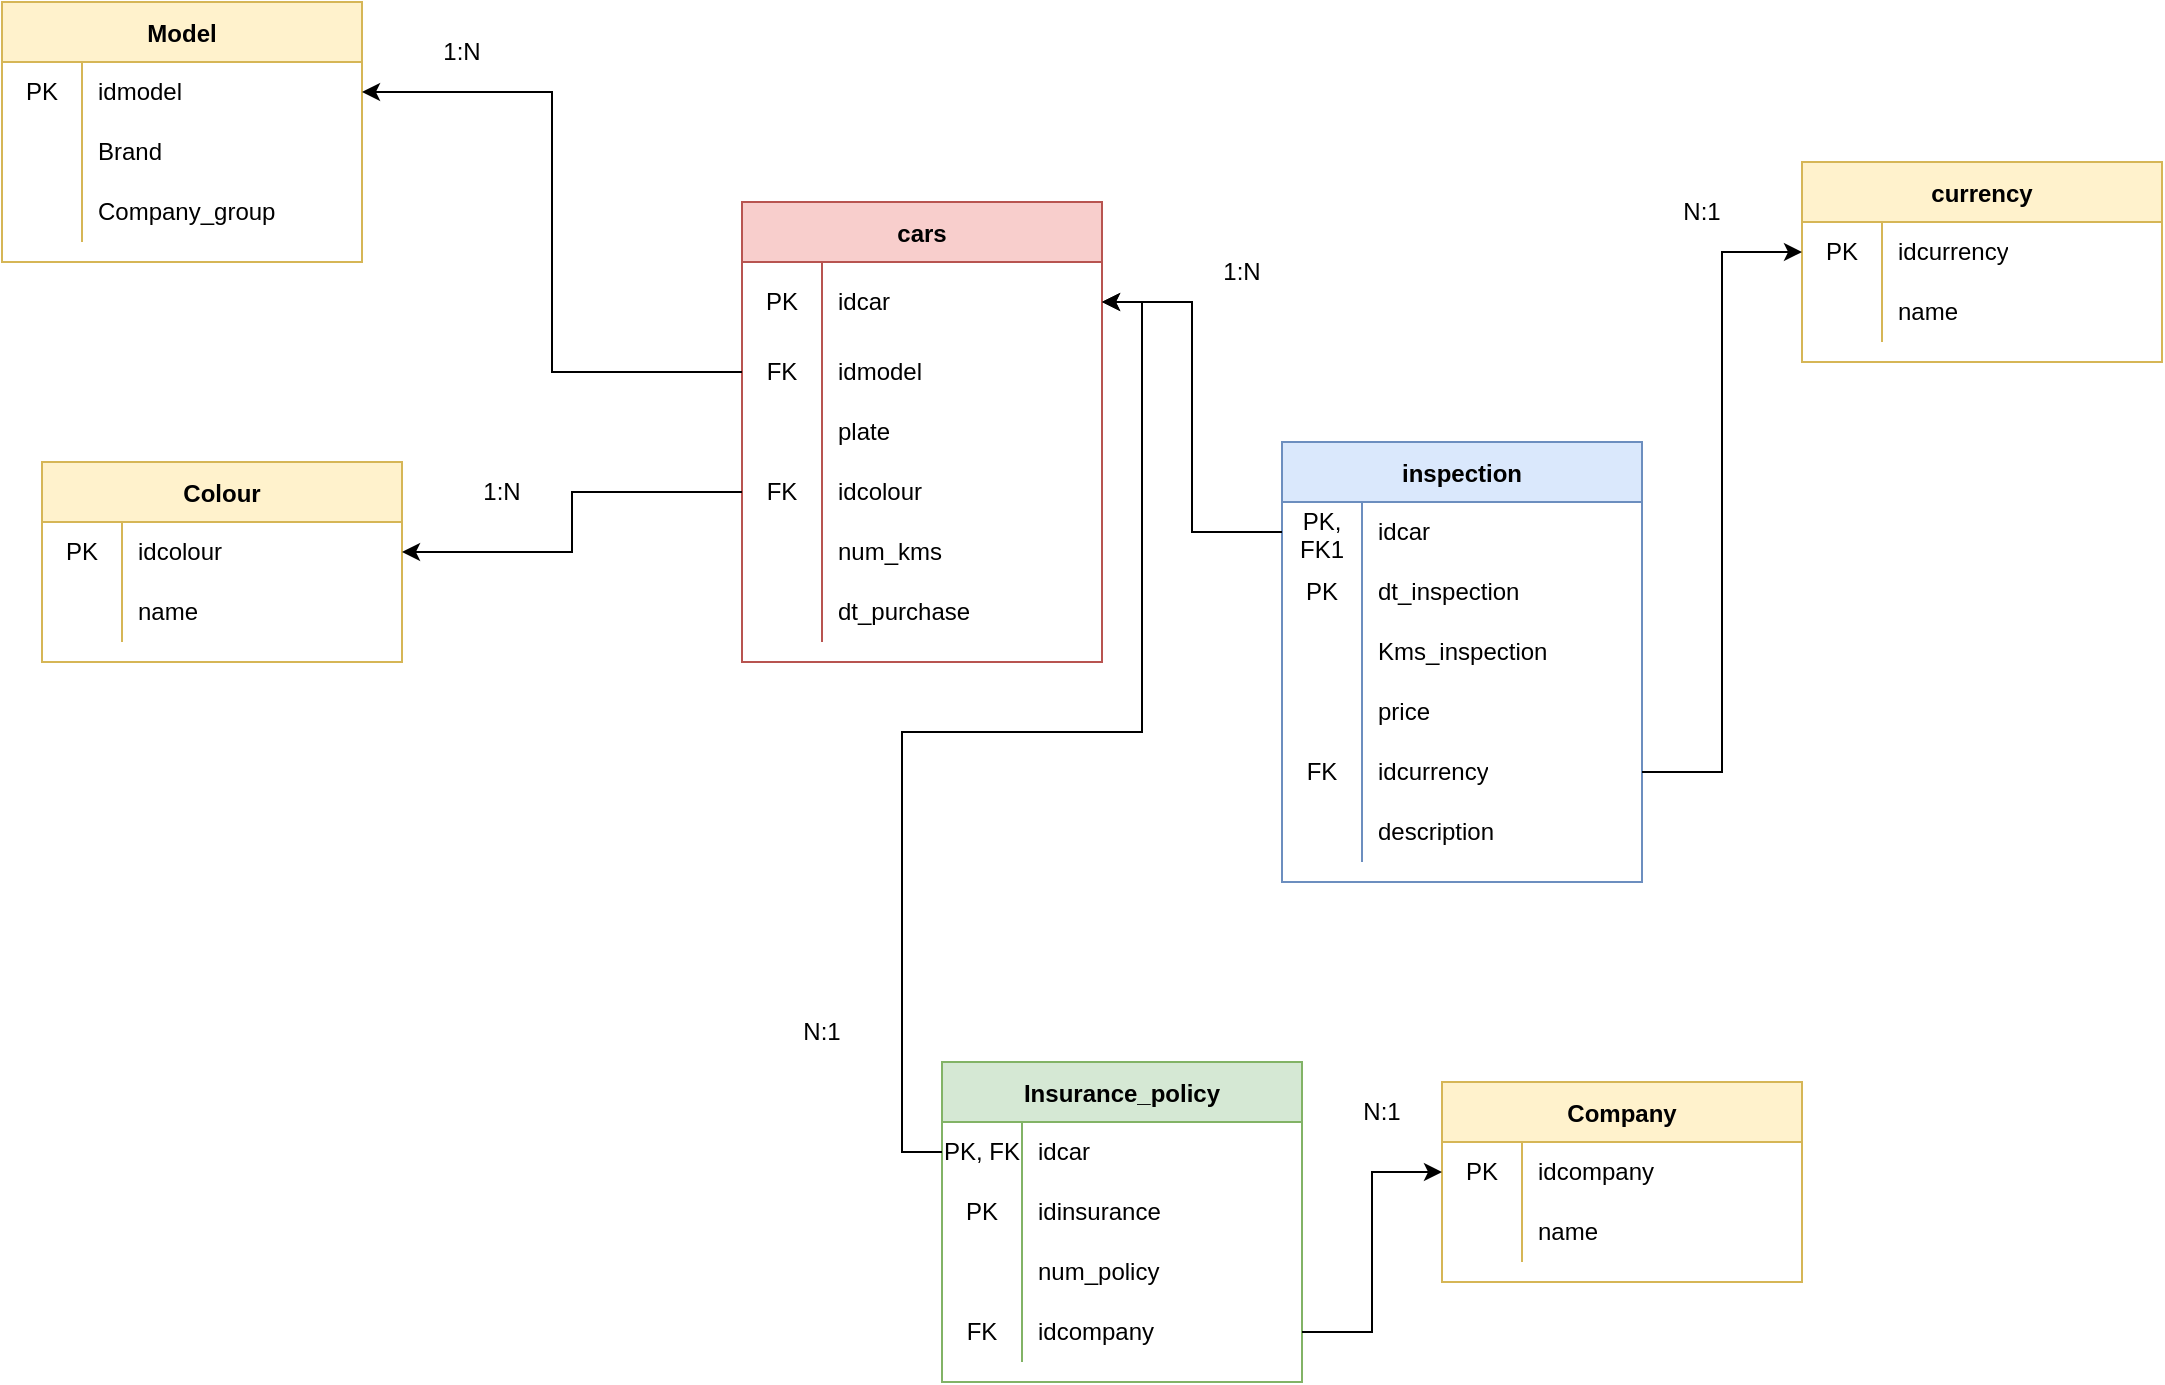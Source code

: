 <mxfile version="20.3.0" type="device"><diagram id="TANeA0SkynZuj-VjCs2t" name="Página-1"><mxGraphModel dx="748" dy="1081" grid="1" gridSize="10" guides="1" tooltips="1" connect="1" arrows="1" fold="1" page="1" pageScale="1" pageWidth="827" pageHeight="1169" math="0" shadow="0"><root><mxCell id="0"/><mxCell id="1" parent="0"/><mxCell id="HQwLZzwakYICmviMLFFF-5" value="cars" style="shape=table;startSize=30;container=1;collapsible=0;childLayout=tableLayout;fixedRows=1;rowLines=0;fontStyle=1;fillColor=#f8cecc;swimlaneFillColor=none;strokeColor=#b85450;" parent="1" vertex="1"><mxGeometry x="440" y="280" width="180" height="230" as="geometry"/></mxCell><mxCell id="HQwLZzwakYICmviMLFFF-6" value="" style="shape=tableRow;horizontal=0;startSize=0;swimlaneHead=0;swimlaneBody=0;top=0;left=0;bottom=0;right=0;collapsible=0;dropTarget=0;fillColor=none;points=[[0,0.5],[1,0.5]];portConstraint=eastwest;rounded=0;swimlaneLine=1;swimlaneFillColor=#0F0F0F;strokeColor=#0F0F0F;" parent="HQwLZzwakYICmviMLFFF-5" vertex="1"><mxGeometry y="30" width="180" height="40" as="geometry"/></mxCell><mxCell id="HQwLZzwakYICmviMLFFF-7" value="PK" style="shape=partialRectangle;html=1;whiteSpace=wrap;connectable=0;fillColor=none;top=0;left=0;bottom=0;right=0;overflow=hidden;pointerEvents=1;" parent="HQwLZzwakYICmviMLFFF-6" vertex="1"><mxGeometry width="40" height="40" as="geometry"><mxRectangle width="40" height="40" as="alternateBounds"/></mxGeometry></mxCell><mxCell id="HQwLZzwakYICmviMLFFF-8" value="idcar" style="shape=partialRectangle;html=1;whiteSpace=wrap;connectable=0;fillColor=none;top=0;left=0;bottom=0;right=0;align=left;spacingLeft=6;overflow=hidden;" parent="HQwLZzwakYICmviMLFFF-6" vertex="1"><mxGeometry x="40" width="140" height="40" as="geometry"><mxRectangle width="140" height="40" as="alternateBounds"/></mxGeometry></mxCell><mxCell id="HQwLZzwakYICmviMLFFF-29" style="shape=tableRow;horizontal=0;startSize=0;swimlaneHead=0;swimlaneBody=0;top=0;left=0;bottom=0;right=0;collapsible=0;dropTarget=0;fillColor=none;points=[[0,0.5],[1,0.5]];portConstraint=eastwest;rounded=0;swimlaneLine=1;swimlaneFillColor=#0F0F0F;" parent="HQwLZzwakYICmviMLFFF-5" vertex="1"><mxGeometry y="70" width="180" height="30" as="geometry"/></mxCell><mxCell id="HQwLZzwakYICmviMLFFF-30" value="FK" style="shape=partialRectangle;html=1;whiteSpace=wrap;connectable=0;fillColor=none;top=0;left=0;bottom=0;right=0;overflow=hidden;pointerEvents=1;" parent="HQwLZzwakYICmviMLFFF-29" vertex="1"><mxGeometry width="40" height="30" as="geometry"><mxRectangle width="40" height="30" as="alternateBounds"/></mxGeometry></mxCell><mxCell id="HQwLZzwakYICmviMLFFF-31" value="idmodel" style="shape=partialRectangle;html=1;whiteSpace=wrap;connectable=0;fillColor=none;top=0;left=0;bottom=0;right=0;align=left;spacingLeft=6;overflow=hidden;" parent="HQwLZzwakYICmviMLFFF-29" vertex="1"><mxGeometry x="40" width="140" height="30" as="geometry"><mxRectangle width="140" height="30" as="alternateBounds"/></mxGeometry></mxCell><mxCell id="HQwLZzwakYICmviMLFFF-9" value="" style="shape=tableRow;horizontal=0;startSize=0;swimlaneHead=0;swimlaneBody=0;top=0;left=0;bottom=0;right=0;collapsible=0;dropTarget=0;fillColor=none;points=[[0,0.5],[1,0.5]];portConstraint=eastwest;" parent="HQwLZzwakYICmviMLFFF-5" vertex="1"><mxGeometry y="100" width="180" height="30" as="geometry"/></mxCell><mxCell id="HQwLZzwakYICmviMLFFF-10" value="" style="shape=partialRectangle;html=1;whiteSpace=wrap;connectable=0;fillColor=none;top=0;left=0;bottom=0;right=0;overflow=hidden;" parent="HQwLZzwakYICmviMLFFF-9" vertex="1"><mxGeometry width="40" height="30" as="geometry"><mxRectangle width="40" height="30" as="alternateBounds"/></mxGeometry></mxCell><mxCell id="HQwLZzwakYICmviMLFFF-11" value="plate" style="shape=partialRectangle;html=1;whiteSpace=wrap;connectable=0;fillColor=none;top=0;left=0;bottom=0;right=0;align=left;spacingLeft=6;overflow=hidden;" parent="HQwLZzwakYICmviMLFFF-9" vertex="1"><mxGeometry x="40" width="140" height="30" as="geometry"><mxRectangle width="140" height="30" as="alternateBounds"/></mxGeometry></mxCell><mxCell id="HQwLZzwakYICmviMLFFF-12" value="" style="shape=tableRow;horizontal=0;startSize=0;swimlaneHead=0;swimlaneBody=0;top=0;left=0;bottom=0;right=0;collapsible=0;dropTarget=0;fillColor=none;points=[[0,0.5],[1,0.5]];portConstraint=eastwest;" parent="HQwLZzwakYICmviMLFFF-5" vertex="1"><mxGeometry y="130" width="180" height="30" as="geometry"/></mxCell><mxCell id="HQwLZzwakYICmviMLFFF-13" value="FK" style="shape=partialRectangle;html=1;whiteSpace=wrap;connectable=0;fillColor=none;top=0;left=0;bottom=0;right=0;overflow=hidden;" parent="HQwLZzwakYICmviMLFFF-12" vertex="1"><mxGeometry width="40" height="30" as="geometry"><mxRectangle width="40" height="30" as="alternateBounds"/></mxGeometry></mxCell><mxCell id="HQwLZzwakYICmviMLFFF-14" value="idcolour" style="shape=partialRectangle;html=1;whiteSpace=wrap;connectable=0;fillColor=none;top=0;left=0;bottom=0;right=0;align=left;spacingLeft=6;overflow=hidden;" parent="HQwLZzwakYICmviMLFFF-12" vertex="1"><mxGeometry x="40" width="140" height="30" as="geometry"><mxRectangle width="140" height="30" as="alternateBounds"/></mxGeometry></mxCell><mxCell id="HQwLZzwakYICmviMLFFF-24" style="shape=tableRow;horizontal=0;startSize=0;swimlaneHead=0;swimlaneBody=0;top=0;left=0;bottom=0;right=0;collapsible=0;dropTarget=0;fillColor=none;points=[[0,0.5],[1,0.5]];portConstraint=eastwest;" parent="HQwLZzwakYICmviMLFFF-5" vertex="1"><mxGeometry y="160" width="180" height="30" as="geometry"/></mxCell><mxCell id="HQwLZzwakYICmviMLFFF-25" style="shape=partialRectangle;html=1;whiteSpace=wrap;connectable=0;fillColor=none;top=0;left=0;bottom=0;right=0;overflow=hidden;" parent="HQwLZzwakYICmviMLFFF-24" vertex="1"><mxGeometry width="40" height="30" as="geometry"><mxRectangle width="40" height="30" as="alternateBounds"/></mxGeometry></mxCell><mxCell id="HQwLZzwakYICmviMLFFF-26" value="num_kms" style="shape=partialRectangle;html=1;whiteSpace=wrap;connectable=0;fillColor=none;top=0;left=0;bottom=0;right=0;align=left;spacingLeft=6;overflow=hidden;" parent="HQwLZzwakYICmviMLFFF-24" vertex="1"><mxGeometry x="40" width="140" height="30" as="geometry"><mxRectangle width="140" height="30" as="alternateBounds"/></mxGeometry></mxCell><mxCell id="HQwLZzwakYICmviMLFFF-18" style="shape=tableRow;horizontal=0;startSize=0;swimlaneHead=0;swimlaneBody=0;top=0;left=0;bottom=0;right=0;collapsible=0;dropTarget=0;fillColor=none;points=[[0,0.5],[1,0.5]];portConstraint=eastwest;" parent="HQwLZzwakYICmviMLFFF-5" vertex="1"><mxGeometry y="190" width="180" height="30" as="geometry"/></mxCell><mxCell id="HQwLZzwakYICmviMLFFF-19" style="shape=partialRectangle;html=1;whiteSpace=wrap;connectable=0;fillColor=none;top=0;left=0;bottom=0;right=0;overflow=hidden;" parent="HQwLZzwakYICmviMLFFF-18" vertex="1"><mxGeometry width="40" height="30" as="geometry"><mxRectangle width="40" height="30" as="alternateBounds"/></mxGeometry></mxCell><mxCell id="HQwLZzwakYICmviMLFFF-20" value="dt_purchase" style="shape=partialRectangle;html=1;whiteSpace=wrap;connectable=0;fillColor=none;top=0;left=0;bottom=0;right=0;align=left;spacingLeft=6;overflow=hidden;" parent="HQwLZzwakYICmviMLFFF-18" vertex="1"><mxGeometry x="40" width="140" height="30" as="geometry"><mxRectangle width="140" height="30" as="alternateBounds"/></mxGeometry></mxCell><mxCell id="HQwLZzwakYICmviMLFFF-32" value="Model" style="shape=table;startSize=30;container=1;collapsible=0;childLayout=tableLayout;fixedRows=1;rowLines=0;fontStyle=1;rounded=0;strokeColor=#d6b656;fillColor=#fff2cc;" parent="1" vertex="1"><mxGeometry x="70" y="180" width="180" height="130" as="geometry"/></mxCell><mxCell id="HQwLZzwakYICmviMLFFF-36" value="" style="shape=tableRow;horizontal=0;startSize=0;swimlaneHead=0;swimlaneBody=0;top=0;left=0;bottom=0;right=0;collapsible=0;dropTarget=0;fillColor=none;points=[[0,0.5],[1,0.5]];portConstraint=eastwest;rounded=0;strokeColor=#0F0F0F;" parent="HQwLZzwakYICmviMLFFF-32" vertex="1"><mxGeometry y="30" width="180" height="30" as="geometry"/></mxCell><mxCell id="HQwLZzwakYICmviMLFFF-37" value="PK" style="shape=partialRectangle;html=1;whiteSpace=wrap;connectable=0;fillColor=none;top=0;left=0;bottom=0;right=0;overflow=hidden;rounded=0;strokeColor=#0F0F0F;" parent="HQwLZzwakYICmviMLFFF-36" vertex="1"><mxGeometry width="40" height="30" as="geometry"><mxRectangle width="40" height="30" as="alternateBounds"/></mxGeometry></mxCell><mxCell id="HQwLZzwakYICmviMLFFF-38" value="idmodel" style="shape=partialRectangle;html=1;whiteSpace=wrap;connectable=0;fillColor=none;top=0;left=0;bottom=0;right=0;align=left;spacingLeft=6;overflow=hidden;rounded=0;strokeColor=#0F0F0F;" parent="HQwLZzwakYICmviMLFFF-36" vertex="1"><mxGeometry x="40" width="140" height="30" as="geometry"><mxRectangle width="140" height="30" as="alternateBounds"/></mxGeometry></mxCell><mxCell id="HQwLZzwakYICmviMLFFF-42" style="shape=tableRow;horizontal=0;startSize=0;swimlaneHead=0;swimlaneBody=0;top=0;left=0;bottom=0;right=0;collapsible=0;dropTarget=0;fillColor=none;points=[[0,0.5],[1,0.5]];portConstraint=eastwest;rounded=0;strokeColor=#0F0F0F;" parent="HQwLZzwakYICmviMLFFF-32" vertex="1"><mxGeometry y="60" width="180" height="30" as="geometry"/></mxCell><mxCell id="HQwLZzwakYICmviMLFFF-43" style="shape=partialRectangle;html=1;whiteSpace=wrap;connectable=0;fillColor=none;top=0;left=0;bottom=0;right=0;overflow=hidden;rounded=0;strokeColor=#0F0F0F;" parent="HQwLZzwakYICmviMLFFF-42" vertex="1"><mxGeometry width="40" height="30" as="geometry"><mxRectangle width="40" height="30" as="alternateBounds"/></mxGeometry></mxCell><mxCell id="HQwLZzwakYICmviMLFFF-44" value="Brand" style="shape=partialRectangle;html=1;whiteSpace=wrap;connectable=0;fillColor=none;top=0;left=0;bottom=0;right=0;align=left;spacingLeft=6;overflow=hidden;rounded=0;strokeColor=#0F0F0F;" parent="HQwLZzwakYICmviMLFFF-42" vertex="1"><mxGeometry x="40" width="140" height="30" as="geometry"><mxRectangle width="140" height="30" as="alternateBounds"/></mxGeometry></mxCell><mxCell id="HQwLZzwakYICmviMLFFF-45" style="shape=tableRow;horizontal=0;startSize=0;swimlaneHead=0;swimlaneBody=0;top=0;left=0;bottom=0;right=0;collapsible=0;dropTarget=0;fillColor=none;points=[[0,0.5],[1,0.5]];portConstraint=eastwest;rounded=0;strokeColor=#0F0F0F;" parent="HQwLZzwakYICmviMLFFF-32" vertex="1"><mxGeometry y="90" width="180" height="30" as="geometry"/></mxCell><mxCell id="HQwLZzwakYICmviMLFFF-46" style="shape=partialRectangle;html=1;whiteSpace=wrap;connectable=0;fillColor=none;top=0;left=0;bottom=0;right=0;overflow=hidden;rounded=0;strokeColor=#0F0F0F;" parent="HQwLZzwakYICmviMLFFF-45" vertex="1"><mxGeometry width="40" height="30" as="geometry"><mxRectangle width="40" height="30" as="alternateBounds"/></mxGeometry></mxCell><mxCell id="HQwLZzwakYICmviMLFFF-47" value="Company_group" style="shape=partialRectangle;html=1;whiteSpace=wrap;connectable=0;fillColor=none;top=0;left=0;bottom=0;right=0;align=left;spacingLeft=6;overflow=hidden;rounded=0;strokeColor=#0F0F0F;" parent="HQwLZzwakYICmviMLFFF-45" vertex="1"><mxGeometry x="40" width="140" height="30" as="geometry"><mxRectangle width="140" height="30" as="alternateBounds"/></mxGeometry></mxCell><mxCell id="HQwLZzwakYICmviMLFFF-50" style="edgeStyle=orthogonalEdgeStyle;rounded=0;orthogonalLoop=1;jettySize=auto;html=1;entryX=1;entryY=0.5;entryDx=0;entryDy=0;" parent="1" source="HQwLZzwakYICmviMLFFF-29" target="HQwLZzwakYICmviMLFFF-36" edge="1"><mxGeometry relative="1" as="geometry"/></mxCell><mxCell id="HQwLZzwakYICmviMLFFF-51" value="1:N" style="text;html=1;strokeColor=none;fillColor=none;align=center;verticalAlign=middle;whiteSpace=wrap;rounded=0;" parent="1" vertex="1"><mxGeometry x="270" y="190" width="60" height="30" as="geometry"/></mxCell><mxCell id="HQwLZzwakYICmviMLFFF-53" value="Insurance_policy" style="shape=table;startSize=30;container=1;collapsible=0;childLayout=tableLayout;fixedRows=1;rowLines=0;fontStyle=1;rounded=0;strokeColor=#82b366;fillColor=#d5e8d4;" parent="1" vertex="1"><mxGeometry x="540" y="710" width="180" height="160" as="geometry"/></mxCell><mxCell id="tWJ-oHUjhyWZ41a2W-yv-42" style="shape=tableRow;horizontal=0;startSize=0;swimlaneHead=0;swimlaneBody=0;top=0;left=0;bottom=0;right=0;collapsible=0;dropTarget=0;fillColor=none;points=[[0,0.5],[1,0.5]];portConstraint=eastwest;rounded=0;strokeColor=#0F0F0F;" vertex="1" parent="HQwLZzwakYICmviMLFFF-53"><mxGeometry y="30" width="180" height="30" as="geometry"/></mxCell><mxCell id="tWJ-oHUjhyWZ41a2W-yv-43" value="PK, FK" style="shape=partialRectangle;html=1;whiteSpace=wrap;connectable=0;fillColor=none;top=0;left=0;bottom=0;right=0;overflow=hidden;rounded=0;strokeColor=#0F0F0F;" vertex="1" parent="tWJ-oHUjhyWZ41a2W-yv-42"><mxGeometry width="40" height="30" as="geometry"><mxRectangle width="40" height="30" as="alternateBounds"/></mxGeometry></mxCell><mxCell id="tWJ-oHUjhyWZ41a2W-yv-44" value="idcar" style="shape=partialRectangle;html=1;whiteSpace=wrap;connectable=0;fillColor=none;top=0;left=0;bottom=0;right=0;align=left;spacingLeft=6;overflow=hidden;rounded=0;strokeColor=#0F0F0F;" vertex="1" parent="tWJ-oHUjhyWZ41a2W-yv-42"><mxGeometry x="40" width="140" height="30" as="geometry"><mxRectangle width="140" height="30" as="alternateBounds"/></mxGeometry></mxCell><mxCell id="HQwLZzwakYICmviMLFFF-54" value="" style="shape=tableRow;horizontal=0;startSize=0;swimlaneHead=0;swimlaneBody=0;top=0;left=0;bottom=0;right=0;collapsible=0;dropTarget=0;fillColor=none;points=[[0,0.5],[1,0.5]];portConstraint=eastwest;rounded=0;strokeColor=#0F0F0F;" parent="HQwLZzwakYICmviMLFFF-53" vertex="1"><mxGeometry y="60" width="180" height="30" as="geometry"/></mxCell><mxCell id="HQwLZzwakYICmviMLFFF-55" value="PK" style="shape=partialRectangle;html=1;whiteSpace=wrap;connectable=0;fillColor=none;top=0;left=0;bottom=0;right=0;overflow=hidden;rounded=0;strokeColor=#0F0F0F;" parent="HQwLZzwakYICmviMLFFF-54" vertex="1"><mxGeometry width="40" height="30" as="geometry"><mxRectangle width="40" height="30" as="alternateBounds"/></mxGeometry></mxCell><mxCell id="HQwLZzwakYICmviMLFFF-56" value="idinsurance" style="shape=partialRectangle;html=1;whiteSpace=wrap;connectable=0;fillColor=none;top=0;left=0;bottom=0;right=0;align=left;spacingLeft=6;overflow=hidden;rounded=0;strokeColor=#0F0F0F;" parent="HQwLZzwakYICmviMLFFF-54" vertex="1"><mxGeometry x="40" width="140" height="30" as="geometry"><mxRectangle width="140" height="30" as="alternateBounds"/></mxGeometry></mxCell><mxCell id="HQwLZzwakYICmviMLFFF-57" value="" style="shape=tableRow;horizontal=0;startSize=0;swimlaneHead=0;swimlaneBody=0;top=0;left=0;bottom=0;right=0;collapsible=0;dropTarget=0;fillColor=none;points=[[0,0.5],[1,0.5]];portConstraint=eastwest;rounded=0;strokeColor=#0F0F0F;" parent="HQwLZzwakYICmviMLFFF-53" vertex="1"><mxGeometry y="90" width="180" height="30" as="geometry"/></mxCell><mxCell id="HQwLZzwakYICmviMLFFF-58" value="" style="shape=partialRectangle;html=1;whiteSpace=wrap;connectable=0;fillColor=none;top=0;left=0;bottom=0;right=0;overflow=hidden;rounded=0;strokeColor=#0F0F0F;" parent="HQwLZzwakYICmviMLFFF-57" vertex="1"><mxGeometry width="40" height="30" as="geometry"><mxRectangle width="40" height="30" as="alternateBounds"/></mxGeometry></mxCell><mxCell id="HQwLZzwakYICmviMLFFF-59" value="num_policy" style="shape=partialRectangle;html=1;whiteSpace=wrap;connectable=0;fillColor=none;top=0;left=0;bottom=0;right=0;align=left;spacingLeft=6;overflow=hidden;rounded=0;strokeColor=#0F0F0F;" parent="HQwLZzwakYICmviMLFFF-57" vertex="1"><mxGeometry x="40" width="140" height="30" as="geometry"><mxRectangle width="140" height="30" as="alternateBounds"/></mxGeometry></mxCell><mxCell id="tWJ-oHUjhyWZ41a2W-yv-16" style="shape=tableRow;horizontal=0;startSize=0;swimlaneHead=0;swimlaneBody=0;top=0;left=0;bottom=0;right=0;collapsible=0;dropTarget=0;fillColor=none;points=[[0,0.5],[1,0.5]];portConstraint=eastwest;rounded=0;strokeColor=#0F0F0F;" vertex="1" parent="HQwLZzwakYICmviMLFFF-53"><mxGeometry y="120" width="180" height="30" as="geometry"/></mxCell><mxCell id="tWJ-oHUjhyWZ41a2W-yv-17" value="FK" style="shape=partialRectangle;html=1;whiteSpace=wrap;connectable=0;fillColor=none;top=0;left=0;bottom=0;right=0;overflow=hidden;rounded=0;strokeColor=#0F0F0F;" vertex="1" parent="tWJ-oHUjhyWZ41a2W-yv-16"><mxGeometry width="40" height="30" as="geometry"><mxRectangle width="40" height="30" as="alternateBounds"/></mxGeometry></mxCell><mxCell id="tWJ-oHUjhyWZ41a2W-yv-18" value="idcompany" style="shape=partialRectangle;html=1;whiteSpace=wrap;connectable=0;fillColor=none;top=0;left=0;bottom=0;right=0;align=left;spacingLeft=6;overflow=hidden;rounded=0;strokeColor=#0F0F0F;" vertex="1" parent="tWJ-oHUjhyWZ41a2W-yv-16"><mxGeometry x="40" width="140" height="30" as="geometry"><mxRectangle width="140" height="30" as="alternateBounds"/></mxGeometry></mxCell><mxCell id="HQwLZzwakYICmviMLFFF-69" value="inspection" style="shape=table;startSize=30;container=1;collapsible=0;childLayout=tableLayout;fixedRows=1;rowLines=0;fontStyle=1;rounded=0;strokeColor=#6c8ebf;fillColor=#dae8fc;" parent="1" vertex="1"><mxGeometry x="710" y="400" width="180" height="220" as="geometry"/></mxCell><mxCell id="HQwLZzwakYICmviMLFFF-91" style="shape=tableRow;horizontal=0;startSize=0;swimlaneHead=0;swimlaneBody=0;top=0;left=0;bottom=0;right=0;collapsible=0;dropTarget=0;fillColor=none;points=[[0,0.5],[1,0.5]];portConstraint=eastwest;rounded=0;strokeColor=#0F0F0F;" parent="HQwLZzwakYICmviMLFFF-69" vertex="1"><mxGeometry y="30" width="180" height="30" as="geometry"/></mxCell><mxCell id="HQwLZzwakYICmviMLFFF-92" value="PK, FK1" style="shape=partialRectangle;html=1;whiteSpace=wrap;connectable=0;fillColor=none;top=0;left=0;bottom=0;right=0;overflow=hidden;rounded=0;strokeColor=#0F0F0F;" parent="HQwLZzwakYICmviMLFFF-91" vertex="1"><mxGeometry width="40" height="30" as="geometry"><mxRectangle width="40" height="30" as="alternateBounds"/></mxGeometry></mxCell><mxCell id="HQwLZzwakYICmviMLFFF-93" value="idcar" style="shape=partialRectangle;html=1;whiteSpace=wrap;connectable=0;fillColor=none;top=0;left=0;bottom=0;right=0;align=left;spacingLeft=6;overflow=hidden;rounded=0;strokeColor=#0F0F0F;" parent="HQwLZzwakYICmviMLFFF-91" vertex="1"><mxGeometry x="40" width="140" height="30" as="geometry"><mxRectangle width="140" height="30" as="alternateBounds"/></mxGeometry></mxCell><mxCell id="HQwLZzwakYICmviMLFFF-73" value="" style="shape=tableRow;horizontal=0;startSize=0;swimlaneHead=0;swimlaneBody=0;top=0;left=0;bottom=0;right=0;collapsible=0;dropTarget=0;fillColor=none;points=[[0,0.5],[1,0.5]];portConstraint=eastwest;rounded=0;strokeColor=#0F0F0F;" parent="HQwLZzwakYICmviMLFFF-69" vertex="1"><mxGeometry y="60" width="180" height="30" as="geometry"/></mxCell><mxCell id="HQwLZzwakYICmviMLFFF-74" value="PK" style="shape=partialRectangle;html=1;whiteSpace=wrap;connectable=0;fillColor=none;top=0;left=0;bottom=0;right=0;overflow=hidden;rounded=0;strokeColor=#0F0F0F;" parent="HQwLZzwakYICmviMLFFF-73" vertex="1"><mxGeometry width="40" height="30" as="geometry"><mxRectangle width="40" height="30" as="alternateBounds"/></mxGeometry></mxCell><mxCell id="HQwLZzwakYICmviMLFFF-75" value="dt_inspection" style="shape=partialRectangle;html=1;whiteSpace=wrap;connectable=0;fillColor=none;top=0;left=0;bottom=0;right=0;align=left;spacingLeft=6;overflow=hidden;rounded=0;strokeColor=#0F0F0F;" parent="HQwLZzwakYICmviMLFFF-73" vertex="1"><mxGeometry x="40" width="140" height="30" as="geometry"><mxRectangle width="140" height="30" as="alternateBounds"/></mxGeometry></mxCell><mxCell id="tWJ-oHUjhyWZ41a2W-yv-13" style="shape=tableRow;horizontal=0;startSize=0;swimlaneHead=0;swimlaneBody=0;top=0;left=0;bottom=0;right=0;collapsible=0;dropTarget=0;fillColor=none;points=[[0,0.5],[1,0.5]];portConstraint=eastwest;rounded=0;strokeColor=#0F0F0F;" vertex="1" parent="HQwLZzwakYICmviMLFFF-69"><mxGeometry y="90" width="180" height="30" as="geometry"/></mxCell><mxCell id="tWJ-oHUjhyWZ41a2W-yv-14" style="shape=partialRectangle;html=1;whiteSpace=wrap;connectable=0;fillColor=none;top=0;left=0;bottom=0;right=0;overflow=hidden;rounded=0;strokeColor=#0F0F0F;" vertex="1" parent="tWJ-oHUjhyWZ41a2W-yv-13"><mxGeometry width="40" height="30" as="geometry"><mxRectangle width="40" height="30" as="alternateBounds"/></mxGeometry></mxCell><mxCell id="tWJ-oHUjhyWZ41a2W-yv-15" value="Kms_inspection" style="shape=partialRectangle;html=1;whiteSpace=wrap;connectable=0;fillColor=none;top=0;left=0;bottom=0;right=0;align=left;spacingLeft=6;overflow=hidden;rounded=0;strokeColor=#0F0F0F;" vertex="1" parent="tWJ-oHUjhyWZ41a2W-yv-13"><mxGeometry x="40" width="140" height="30" as="geometry"><mxRectangle width="140" height="30" as="alternateBounds"/></mxGeometry></mxCell><mxCell id="HQwLZzwakYICmviMLFFF-79" style="shape=tableRow;horizontal=0;startSize=0;swimlaneHead=0;swimlaneBody=0;top=0;left=0;bottom=0;right=0;collapsible=0;dropTarget=0;fillColor=none;points=[[0,0.5],[1,0.5]];portConstraint=eastwest;rounded=0;strokeColor=#0F0F0F;" parent="HQwLZzwakYICmviMLFFF-69" vertex="1"><mxGeometry y="120" width="180" height="30" as="geometry"/></mxCell><mxCell id="HQwLZzwakYICmviMLFFF-80" value="" style="shape=partialRectangle;html=1;whiteSpace=wrap;connectable=0;fillColor=none;top=0;left=0;bottom=0;right=0;overflow=hidden;rounded=0;strokeColor=#0F0F0F;" parent="HQwLZzwakYICmviMLFFF-79" vertex="1"><mxGeometry width="40" height="30" as="geometry"><mxRectangle width="40" height="30" as="alternateBounds"/></mxGeometry></mxCell><mxCell id="HQwLZzwakYICmviMLFFF-81" value="price" style="shape=partialRectangle;html=1;whiteSpace=wrap;connectable=0;fillColor=none;top=0;left=0;bottom=0;right=0;align=left;spacingLeft=6;overflow=hidden;rounded=0;strokeColor=#0F0F0F;" parent="HQwLZzwakYICmviMLFFF-79" vertex="1"><mxGeometry x="40" width="140" height="30" as="geometry"><mxRectangle width="140" height="30" as="alternateBounds"/></mxGeometry></mxCell><mxCell id="HQwLZzwakYICmviMLFFF-70" value="" style="shape=tableRow;horizontal=0;startSize=0;swimlaneHead=0;swimlaneBody=0;top=0;left=0;bottom=0;right=0;collapsible=0;dropTarget=0;fillColor=none;points=[[0,0.5],[1,0.5]];portConstraint=eastwest;rounded=0;strokeColor=#0F0F0F;" parent="HQwLZzwakYICmviMLFFF-69" vertex="1"><mxGeometry y="150" width="180" height="30" as="geometry"/></mxCell><mxCell id="HQwLZzwakYICmviMLFFF-71" value="FK" style="shape=partialRectangle;html=1;whiteSpace=wrap;connectable=0;fillColor=none;top=0;left=0;bottom=0;right=0;overflow=hidden;rounded=0;strokeColor=#0F0F0F;" parent="HQwLZzwakYICmviMLFFF-70" vertex="1"><mxGeometry width="40" height="30" as="geometry"><mxRectangle width="40" height="30" as="alternateBounds"/></mxGeometry></mxCell><mxCell id="HQwLZzwakYICmviMLFFF-72" value="idcurrency" style="shape=partialRectangle;html=1;whiteSpace=wrap;connectable=0;fillColor=none;top=0;left=0;bottom=0;right=0;align=left;spacingLeft=6;overflow=hidden;rounded=0;strokeColor=#0F0F0F;" parent="HQwLZzwakYICmviMLFFF-70" vertex="1"><mxGeometry x="40" width="140" height="30" as="geometry"><mxRectangle width="140" height="30" as="alternateBounds"/></mxGeometry></mxCell><mxCell id="tWJ-oHUjhyWZ41a2W-yv-10" style="shape=tableRow;horizontal=0;startSize=0;swimlaneHead=0;swimlaneBody=0;top=0;left=0;bottom=0;right=0;collapsible=0;dropTarget=0;fillColor=none;points=[[0,0.5],[1,0.5]];portConstraint=eastwest;rounded=0;strokeColor=#0F0F0F;" vertex="1" parent="HQwLZzwakYICmviMLFFF-69"><mxGeometry y="180" width="180" height="30" as="geometry"/></mxCell><mxCell id="tWJ-oHUjhyWZ41a2W-yv-11" style="shape=partialRectangle;html=1;whiteSpace=wrap;connectable=0;fillColor=none;top=0;left=0;bottom=0;right=0;overflow=hidden;rounded=0;strokeColor=#0F0F0F;" vertex="1" parent="tWJ-oHUjhyWZ41a2W-yv-10"><mxGeometry width="40" height="30" as="geometry"><mxRectangle width="40" height="30" as="alternateBounds"/></mxGeometry></mxCell><mxCell id="tWJ-oHUjhyWZ41a2W-yv-12" value="description" style="shape=partialRectangle;html=1;whiteSpace=wrap;connectable=0;fillColor=none;top=0;left=0;bottom=0;right=0;align=left;spacingLeft=6;overflow=hidden;rounded=0;strokeColor=#0F0F0F;" vertex="1" parent="tWJ-oHUjhyWZ41a2W-yv-10"><mxGeometry x="40" width="140" height="30" as="geometry"><mxRectangle width="140" height="30" as="alternateBounds"/></mxGeometry></mxCell><mxCell id="HQwLZzwakYICmviMLFFF-82" value="currency" style="shape=table;startSize=30;container=1;collapsible=0;childLayout=tableLayout;fixedRows=1;rowLines=0;fontStyle=1;rounded=0;strokeColor=#d6b656;fillColor=#fff2cc;" parent="1" vertex="1"><mxGeometry x="970" y="260" width="180" height="100" as="geometry"/></mxCell><mxCell id="HQwLZzwakYICmviMLFFF-83" value="" style="shape=tableRow;horizontal=0;startSize=0;swimlaneHead=0;swimlaneBody=0;top=0;left=0;bottom=0;right=0;collapsible=0;dropTarget=0;fillColor=none;points=[[0,0.5],[1,0.5]];portConstraint=eastwest;rounded=0;strokeColor=#0F0F0F;" parent="HQwLZzwakYICmviMLFFF-82" vertex="1"><mxGeometry y="30" width="180" height="30" as="geometry"/></mxCell><mxCell id="HQwLZzwakYICmviMLFFF-84" value="PK" style="shape=partialRectangle;html=1;whiteSpace=wrap;connectable=0;fillColor=none;top=0;left=0;bottom=0;right=0;overflow=hidden;rounded=0;strokeColor=#0F0F0F;" parent="HQwLZzwakYICmviMLFFF-83" vertex="1"><mxGeometry width="40" height="30" as="geometry"><mxRectangle width="40" height="30" as="alternateBounds"/></mxGeometry></mxCell><mxCell id="HQwLZzwakYICmviMLFFF-85" value="idcurrency" style="shape=partialRectangle;html=1;whiteSpace=wrap;connectable=0;fillColor=none;top=0;left=0;bottom=0;right=0;align=left;spacingLeft=6;overflow=hidden;rounded=0;strokeColor=#0F0F0F;" parent="HQwLZzwakYICmviMLFFF-83" vertex="1"><mxGeometry x="40" width="140" height="30" as="geometry"><mxRectangle width="140" height="30" as="alternateBounds"/></mxGeometry></mxCell><mxCell id="HQwLZzwakYICmviMLFFF-86" value="" style="shape=tableRow;horizontal=0;startSize=0;swimlaneHead=0;swimlaneBody=0;top=0;left=0;bottom=0;right=0;collapsible=0;dropTarget=0;fillColor=none;points=[[0,0.5],[1,0.5]];portConstraint=eastwest;rounded=0;strokeColor=#0F0F0F;" parent="HQwLZzwakYICmviMLFFF-82" vertex="1"><mxGeometry y="60" width="180" height="30" as="geometry"/></mxCell><mxCell id="HQwLZzwakYICmviMLFFF-87" value="" style="shape=partialRectangle;html=1;whiteSpace=wrap;connectable=0;fillColor=none;top=0;left=0;bottom=0;right=0;overflow=hidden;rounded=0;strokeColor=#0F0F0F;" parent="HQwLZzwakYICmviMLFFF-86" vertex="1"><mxGeometry width="40" height="30" as="geometry"><mxRectangle width="40" height="30" as="alternateBounds"/></mxGeometry></mxCell><mxCell id="HQwLZzwakYICmviMLFFF-88" value="name" style="shape=partialRectangle;html=1;whiteSpace=wrap;connectable=0;fillColor=none;top=0;left=0;bottom=0;right=0;align=left;spacingLeft=6;overflow=hidden;rounded=0;strokeColor=#0F0F0F;" parent="HQwLZzwakYICmviMLFFF-86" vertex="1"><mxGeometry x="40" width="140" height="30" as="geometry"><mxRectangle width="140" height="30" as="alternateBounds"/></mxGeometry></mxCell><mxCell id="HQwLZzwakYICmviMLFFF-90" style="edgeStyle=orthogonalEdgeStyle;rounded=0;orthogonalLoop=1;jettySize=auto;html=1;" parent="1" source="HQwLZzwakYICmviMLFFF-70" target="HQwLZzwakYICmviMLFFF-83" edge="1"><mxGeometry relative="1" as="geometry"/></mxCell><mxCell id="tWJ-oHUjhyWZ41a2W-yv-1" value="Colour" style="shape=table;startSize=30;container=1;collapsible=0;childLayout=tableLayout;fixedRows=1;rowLines=0;fontStyle=1;rounded=0;strokeColor=#d6b656;fillColor=#fff2cc;" vertex="1" parent="1"><mxGeometry x="90" y="410" width="180" height="100" as="geometry"/></mxCell><mxCell id="tWJ-oHUjhyWZ41a2W-yv-2" value="" style="shape=tableRow;horizontal=0;startSize=0;swimlaneHead=0;swimlaneBody=0;top=0;left=0;bottom=0;right=0;collapsible=0;dropTarget=0;fillColor=none;points=[[0,0.5],[1,0.5]];portConstraint=eastwest;rounded=0;strokeColor=#0F0F0F;" vertex="1" parent="tWJ-oHUjhyWZ41a2W-yv-1"><mxGeometry y="30" width="180" height="30" as="geometry"/></mxCell><mxCell id="tWJ-oHUjhyWZ41a2W-yv-3" value="PK" style="shape=partialRectangle;html=1;whiteSpace=wrap;connectable=0;fillColor=none;top=0;left=0;bottom=0;right=0;overflow=hidden;rounded=0;strokeColor=#0F0F0F;" vertex="1" parent="tWJ-oHUjhyWZ41a2W-yv-2"><mxGeometry width="40" height="30" as="geometry"><mxRectangle width="40" height="30" as="alternateBounds"/></mxGeometry></mxCell><mxCell id="tWJ-oHUjhyWZ41a2W-yv-4" value="idcolour" style="shape=partialRectangle;html=1;whiteSpace=wrap;connectable=0;fillColor=none;top=0;left=0;bottom=0;right=0;align=left;spacingLeft=6;overflow=hidden;rounded=0;strokeColor=#0F0F0F;" vertex="1" parent="tWJ-oHUjhyWZ41a2W-yv-2"><mxGeometry x="40" width="140" height="30" as="geometry"><mxRectangle width="140" height="30" as="alternateBounds"/></mxGeometry></mxCell><mxCell id="tWJ-oHUjhyWZ41a2W-yv-5" value="" style="shape=tableRow;horizontal=0;startSize=0;swimlaneHead=0;swimlaneBody=0;top=0;left=0;bottom=0;right=0;collapsible=0;dropTarget=0;fillColor=none;points=[[0,0.5],[1,0.5]];portConstraint=eastwest;rounded=0;strokeColor=#0F0F0F;" vertex="1" parent="tWJ-oHUjhyWZ41a2W-yv-1"><mxGeometry y="60" width="180" height="30" as="geometry"/></mxCell><mxCell id="tWJ-oHUjhyWZ41a2W-yv-6" value="" style="shape=partialRectangle;html=1;whiteSpace=wrap;connectable=0;fillColor=none;top=0;left=0;bottom=0;right=0;overflow=hidden;rounded=0;strokeColor=#0F0F0F;" vertex="1" parent="tWJ-oHUjhyWZ41a2W-yv-5"><mxGeometry width="40" height="30" as="geometry"><mxRectangle width="40" height="30" as="alternateBounds"/></mxGeometry></mxCell><mxCell id="tWJ-oHUjhyWZ41a2W-yv-7" value="name" style="shape=partialRectangle;html=1;whiteSpace=wrap;connectable=0;fillColor=none;top=0;left=0;bottom=0;right=0;align=left;spacingLeft=6;overflow=hidden;rounded=0;strokeColor=#0F0F0F;" vertex="1" parent="tWJ-oHUjhyWZ41a2W-yv-5"><mxGeometry x="40" width="140" height="30" as="geometry"><mxRectangle width="140" height="30" as="alternateBounds"/></mxGeometry></mxCell><mxCell id="tWJ-oHUjhyWZ41a2W-yv-9" style="edgeStyle=orthogonalEdgeStyle;rounded=0;orthogonalLoop=1;jettySize=auto;html=1;" edge="1" parent="1" source="HQwLZzwakYICmviMLFFF-12" target="tWJ-oHUjhyWZ41a2W-yv-2"><mxGeometry relative="1" as="geometry"/></mxCell><mxCell id="tWJ-oHUjhyWZ41a2W-yv-33" value="1:N" style="text;html=1;strokeColor=none;fillColor=none;align=center;verticalAlign=middle;whiteSpace=wrap;rounded=0;" vertex="1" parent="1"><mxGeometry x="290" y="410" width="60" height="30" as="geometry"/></mxCell><mxCell id="tWJ-oHUjhyWZ41a2W-yv-35" value="1:N" style="text;html=1;strokeColor=none;fillColor=none;align=center;verticalAlign=middle;whiteSpace=wrap;rounded=0;" vertex="1" parent="1"><mxGeometry x="660" y="300" width="60" height="30" as="geometry"/></mxCell><mxCell id="tWJ-oHUjhyWZ41a2W-yv-36" value="N:1" style="text;html=1;strokeColor=none;fillColor=none;align=center;verticalAlign=middle;whiteSpace=wrap;rounded=0;" vertex="1" parent="1"><mxGeometry x="890" y="270" width="60" height="30" as="geometry"/></mxCell><mxCell id="tWJ-oHUjhyWZ41a2W-yv-46" style="edgeStyle=orthogonalEdgeStyle;rounded=0;orthogonalLoop=1;jettySize=auto;html=1;" edge="1" parent="1" source="tWJ-oHUjhyWZ41a2W-yv-42" target="HQwLZzwakYICmviMLFFF-6"><mxGeometry relative="1" as="geometry"/></mxCell><mxCell id="tWJ-oHUjhyWZ41a2W-yv-47" style="edgeStyle=orthogonalEdgeStyle;rounded=0;orthogonalLoop=1;jettySize=auto;html=1;entryX=1;entryY=0.5;entryDx=0;entryDy=0;" edge="1" parent="1" source="HQwLZzwakYICmviMLFFF-91" target="HQwLZzwakYICmviMLFFF-6"><mxGeometry relative="1" as="geometry"/></mxCell><mxCell id="tWJ-oHUjhyWZ41a2W-yv-48" value="Company" style="shape=table;startSize=30;container=1;collapsible=0;childLayout=tableLayout;fixedRows=1;rowLines=0;fontStyle=1;rounded=0;strokeColor=#d6b656;fillColor=#fff2cc;" vertex="1" parent="1"><mxGeometry x="790" y="720" width="180" height="100" as="geometry"/></mxCell><mxCell id="tWJ-oHUjhyWZ41a2W-yv-49" value="" style="shape=tableRow;horizontal=0;startSize=0;swimlaneHead=0;swimlaneBody=0;top=0;left=0;bottom=0;right=0;collapsible=0;dropTarget=0;fillColor=none;points=[[0,0.5],[1,0.5]];portConstraint=eastwest;rounded=0;strokeColor=#0F0F0F;" vertex="1" parent="tWJ-oHUjhyWZ41a2W-yv-48"><mxGeometry y="30" width="180" height="30" as="geometry"/></mxCell><mxCell id="tWJ-oHUjhyWZ41a2W-yv-50" value="PK" style="shape=partialRectangle;html=1;whiteSpace=wrap;connectable=0;fillColor=none;top=0;left=0;bottom=0;right=0;overflow=hidden;rounded=0;strokeColor=#0F0F0F;" vertex="1" parent="tWJ-oHUjhyWZ41a2W-yv-49"><mxGeometry width="40" height="30" as="geometry"><mxRectangle width="40" height="30" as="alternateBounds"/></mxGeometry></mxCell><mxCell id="tWJ-oHUjhyWZ41a2W-yv-51" value="idcompany" style="shape=partialRectangle;html=1;whiteSpace=wrap;connectable=0;fillColor=none;top=0;left=0;bottom=0;right=0;align=left;spacingLeft=6;overflow=hidden;rounded=0;strokeColor=#0F0F0F;" vertex="1" parent="tWJ-oHUjhyWZ41a2W-yv-49"><mxGeometry x="40" width="140" height="30" as="geometry"><mxRectangle width="140" height="30" as="alternateBounds"/></mxGeometry></mxCell><mxCell id="tWJ-oHUjhyWZ41a2W-yv-52" value="" style="shape=tableRow;horizontal=0;startSize=0;swimlaneHead=0;swimlaneBody=0;top=0;left=0;bottom=0;right=0;collapsible=0;dropTarget=0;fillColor=none;points=[[0,0.5],[1,0.5]];portConstraint=eastwest;rounded=0;strokeColor=#0F0F0F;" vertex="1" parent="tWJ-oHUjhyWZ41a2W-yv-48"><mxGeometry y="60" width="180" height="30" as="geometry"/></mxCell><mxCell id="tWJ-oHUjhyWZ41a2W-yv-53" value="" style="shape=partialRectangle;html=1;whiteSpace=wrap;connectable=0;fillColor=none;top=0;left=0;bottom=0;right=0;overflow=hidden;rounded=0;strokeColor=#0F0F0F;" vertex="1" parent="tWJ-oHUjhyWZ41a2W-yv-52"><mxGeometry width="40" height="30" as="geometry"><mxRectangle width="40" height="30" as="alternateBounds"/></mxGeometry></mxCell><mxCell id="tWJ-oHUjhyWZ41a2W-yv-54" value="name" style="shape=partialRectangle;html=1;whiteSpace=wrap;connectable=0;fillColor=none;top=0;left=0;bottom=0;right=0;align=left;spacingLeft=6;overflow=hidden;rounded=0;strokeColor=#0F0F0F;" vertex="1" parent="tWJ-oHUjhyWZ41a2W-yv-52"><mxGeometry x="40" width="140" height="30" as="geometry"><mxRectangle width="140" height="30" as="alternateBounds"/></mxGeometry></mxCell><mxCell id="tWJ-oHUjhyWZ41a2W-yv-56" style="edgeStyle=orthogonalEdgeStyle;rounded=0;orthogonalLoop=1;jettySize=auto;html=1;entryX=0;entryY=0.5;entryDx=0;entryDy=0;" edge="1" parent="1" source="tWJ-oHUjhyWZ41a2W-yv-16" target="tWJ-oHUjhyWZ41a2W-yv-49"><mxGeometry relative="1" as="geometry"/></mxCell><mxCell id="tWJ-oHUjhyWZ41a2W-yv-57" value="N:1" style="text;html=1;strokeColor=none;fillColor=none;align=center;verticalAlign=middle;whiteSpace=wrap;rounded=0;" vertex="1" parent="1"><mxGeometry x="730" y="720" width="60" height="30" as="geometry"/></mxCell><mxCell id="tWJ-oHUjhyWZ41a2W-yv-58" value="N:1" style="text;html=1;strokeColor=none;fillColor=none;align=center;verticalAlign=middle;whiteSpace=wrap;rounded=0;" vertex="1" parent="1"><mxGeometry x="450" y="680" width="60" height="30" as="geometry"/></mxCell></root></mxGraphModel></diagram></mxfile>